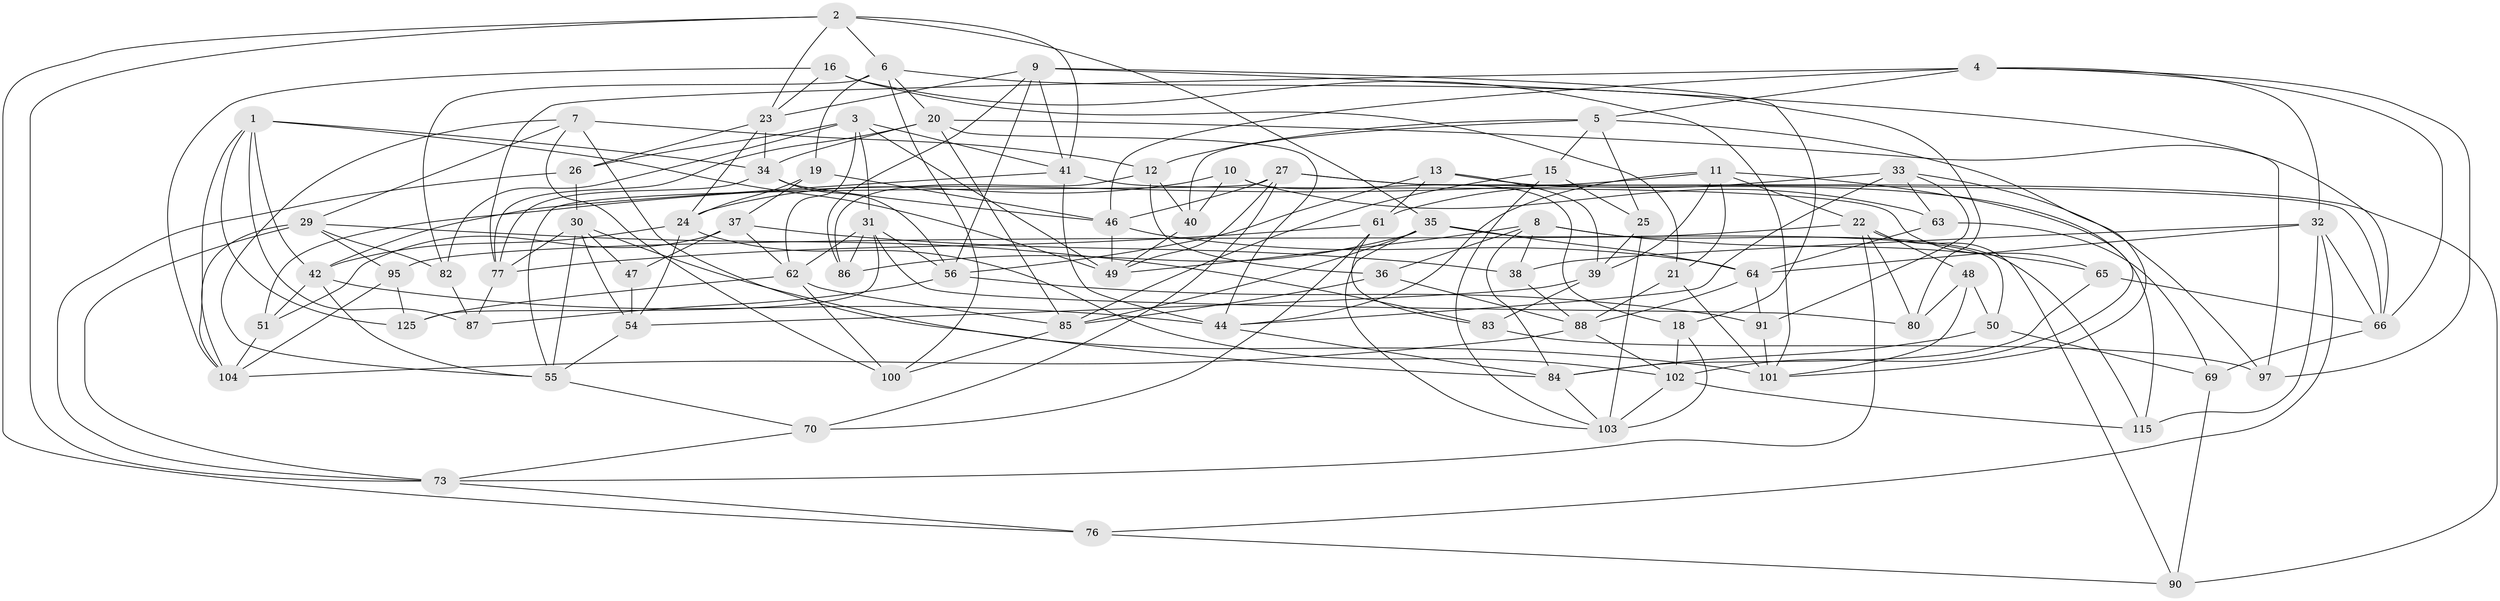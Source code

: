 // Generated by graph-tools (version 1.1) at 2025/24/03/03/25 07:24:28]
// undirected, 79 vertices, 200 edges
graph export_dot {
graph [start="1"]
  node [color=gray90,style=filled];
  1 [super="+14"];
  2 [super="+28"];
  3 [super="+67"];
  4 [super="+122"];
  5 [super="+17"];
  6 [super="+68"];
  7 [super="+107"];
  8 [super="+57"];
  9 [super="+99"];
  10;
  11 [super="+43"];
  12 [super="+52"];
  13;
  15;
  16;
  18;
  19;
  20 [super="+60"];
  21;
  22 [super="+89"];
  23 [super="+72"];
  24 [super="+116"];
  25;
  26;
  27 [super="+96"];
  29 [super="+118"];
  30 [super="+119"];
  31 [super="+93"];
  32 [super="+123"];
  33 [super="+58"];
  34 [super="+79"];
  35 [super="+71"];
  36;
  37 [super="+53"];
  38;
  39 [super="+112"];
  40;
  41 [super="+45"];
  42 [super="+98"];
  44 [super="+75"];
  46 [super="+59"];
  47;
  48;
  49 [super="+105"];
  50;
  51;
  54 [super="+108"];
  55 [super="+109"];
  56 [super="+92"];
  61 [super="+124"];
  62 [super="+81"];
  63;
  64 [super="+74"];
  65;
  66 [super="+94"];
  69;
  70;
  73 [super="+78"];
  76;
  77 [super="+117"];
  80;
  82;
  83;
  84 [super="+113"];
  85 [super="+106"];
  86;
  87;
  88 [super="+114"];
  90;
  91;
  95;
  97;
  100;
  101 [super="+120"];
  102 [super="+110"];
  103 [super="+111"];
  104 [super="+121"];
  115;
  125;
  1 -- 125;
  1 -- 42;
  1 -- 104;
  1 -- 34;
  1 -- 87;
  1 -- 49;
  2 -- 6;
  2 -- 23;
  2 -- 73;
  2 -- 41;
  2 -- 76;
  2 -- 35;
  3 -- 41;
  3 -- 82;
  3 -- 49;
  3 -- 26;
  3 -- 62;
  3 -- 31;
  4 -- 32;
  4 -- 97;
  4 -- 77;
  4 -- 66;
  4 -- 5;
  4 -- 46;
  5 -- 12;
  5 -- 25;
  5 -- 101;
  5 -- 40;
  5 -- 15;
  6 -- 100;
  6 -- 82;
  6 -- 80;
  6 -- 19;
  6 -- 20;
  7 -- 55;
  7 -- 100;
  7 -- 12 [weight=2];
  7 -- 29;
  7 -- 84;
  8 -- 49;
  8 -- 65;
  8 -- 84;
  8 -- 115;
  8 -- 36;
  8 -- 38;
  9 -- 18;
  9 -- 23;
  9 -- 97;
  9 -- 56;
  9 -- 86;
  9 -- 41;
  10 -- 18;
  10 -- 63;
  10 -- 40;
  10 -- 24;
  11 -- 102;
  11 -- 51;
  11 -- 22;
  11 -- 44;
  11 -- 21;
  11 -- 39;
  12 -- 86;
  12 -- 40;
  12 -- 36;
  13 -- 115;
  13 -- 56;
  13 -- 39;
  13 -- 61;
  15 -- 25;
  15 -- 103;
  15 -- 85;
  16 -- 104;
  16 -- 21;
  16 -- 101;
  16 -- 23;
  18 -- 103;
  18 -- 102;
  19 -- 46;
  19 -- 24;
  19 -- 37;
  20 -- 34;
  20 -- 66;
  20 -- 77;
  20 -- 85;
  20 -- 44;
  21 -- 88;
  21 -- 101;
  22 -- 90;
  22 -- 73;
  22 -- 48;
  22 -- 80;
  22 -- 95;
  23 -- 26;
  23 -- 24;
  23 -- 34;
  24 -- 54;
  24 -- 42;
  24 -- 102;
  25 -- 103;
  25 -- 39;
  26 -- 73;
  26 -- 30;
  27 -- 70;
  27 -- 90;
  27 -- 66;
  27 -- 55;
  27 -- 46;
  27 -- 49;
  29 -- 104;
  29 -- 83;
  29 -- 73;
  29 -- 82;
  29 -- 95;
  30 -- 77;
  30 -- 47;
  30 -- 54;
  30 -- 101;
  30 -- 55;
  31 -- 86;
  31 -- 125;
  31 -- 56;
  31 -- 80;
  31 -- 62;
  32 -- 38;
  32 -- 64;
  32 -- 66;
  32 -- 115;
  32 -- 76;
  33 -- 63;
  33 -- 44;
  33 -- 97;
  33 -- 91;
  33 -- 61 [weight=2];
  34 -- 46;
  34 -- 56;
  34 -- 77;
  35 -- 50;
  35 -- 86;
  35 -- 85;
  35 -- 64;
  35 -- 103;
  36 -- 85;
  36 -- 88;
  37 -- 62;
  37 -- 38;
  37 -- 47 [weight=2];
  37 -- 51;
  38 -- 88;
  39 -- 83;
  39 -- 54 [weight=2];
  40 -- 49;
  41 -- 65;
  41 -- 42;
  41 -- 44;
  42 -- 51;
  42 -- 55;
  42 -- 44;
  44 -- 84;
  46 -- 64;
  46 -- 49;
  47 -- 54;
  48 -- 80;
  48 -- 50;
  48 -- 101;
  50 -- 69;
  50 -- 84;
  51 -- 104;
  54 -- 55;
  55 -- 70;
  56 -- 91;
  56 -- 87;
  61 -- 70;
  61 -- 83;
  61 -- 77;
  62 -- 85;
  62 -- 100;
  62 -- 125;
  63 -- 69;
  63 -- 64;
  64 -- 91;
  64 -- 88;
  65 -- 66;
  65 -- 84;
  66 -- 69;
  69 -- 90;
  70 -- 73;
  73 -- 76;
  76 -- 90;
  77 -- 87;
  82 -- 87;
  83 -- 97;
  84 -- 103;
  85 -- 100;
  88 -- 104;
  88 -- 102;
  91 -- 101;
  95 -- 104;
  95 -- 125;
  102 -- 103;
  102 -- 115;
}
